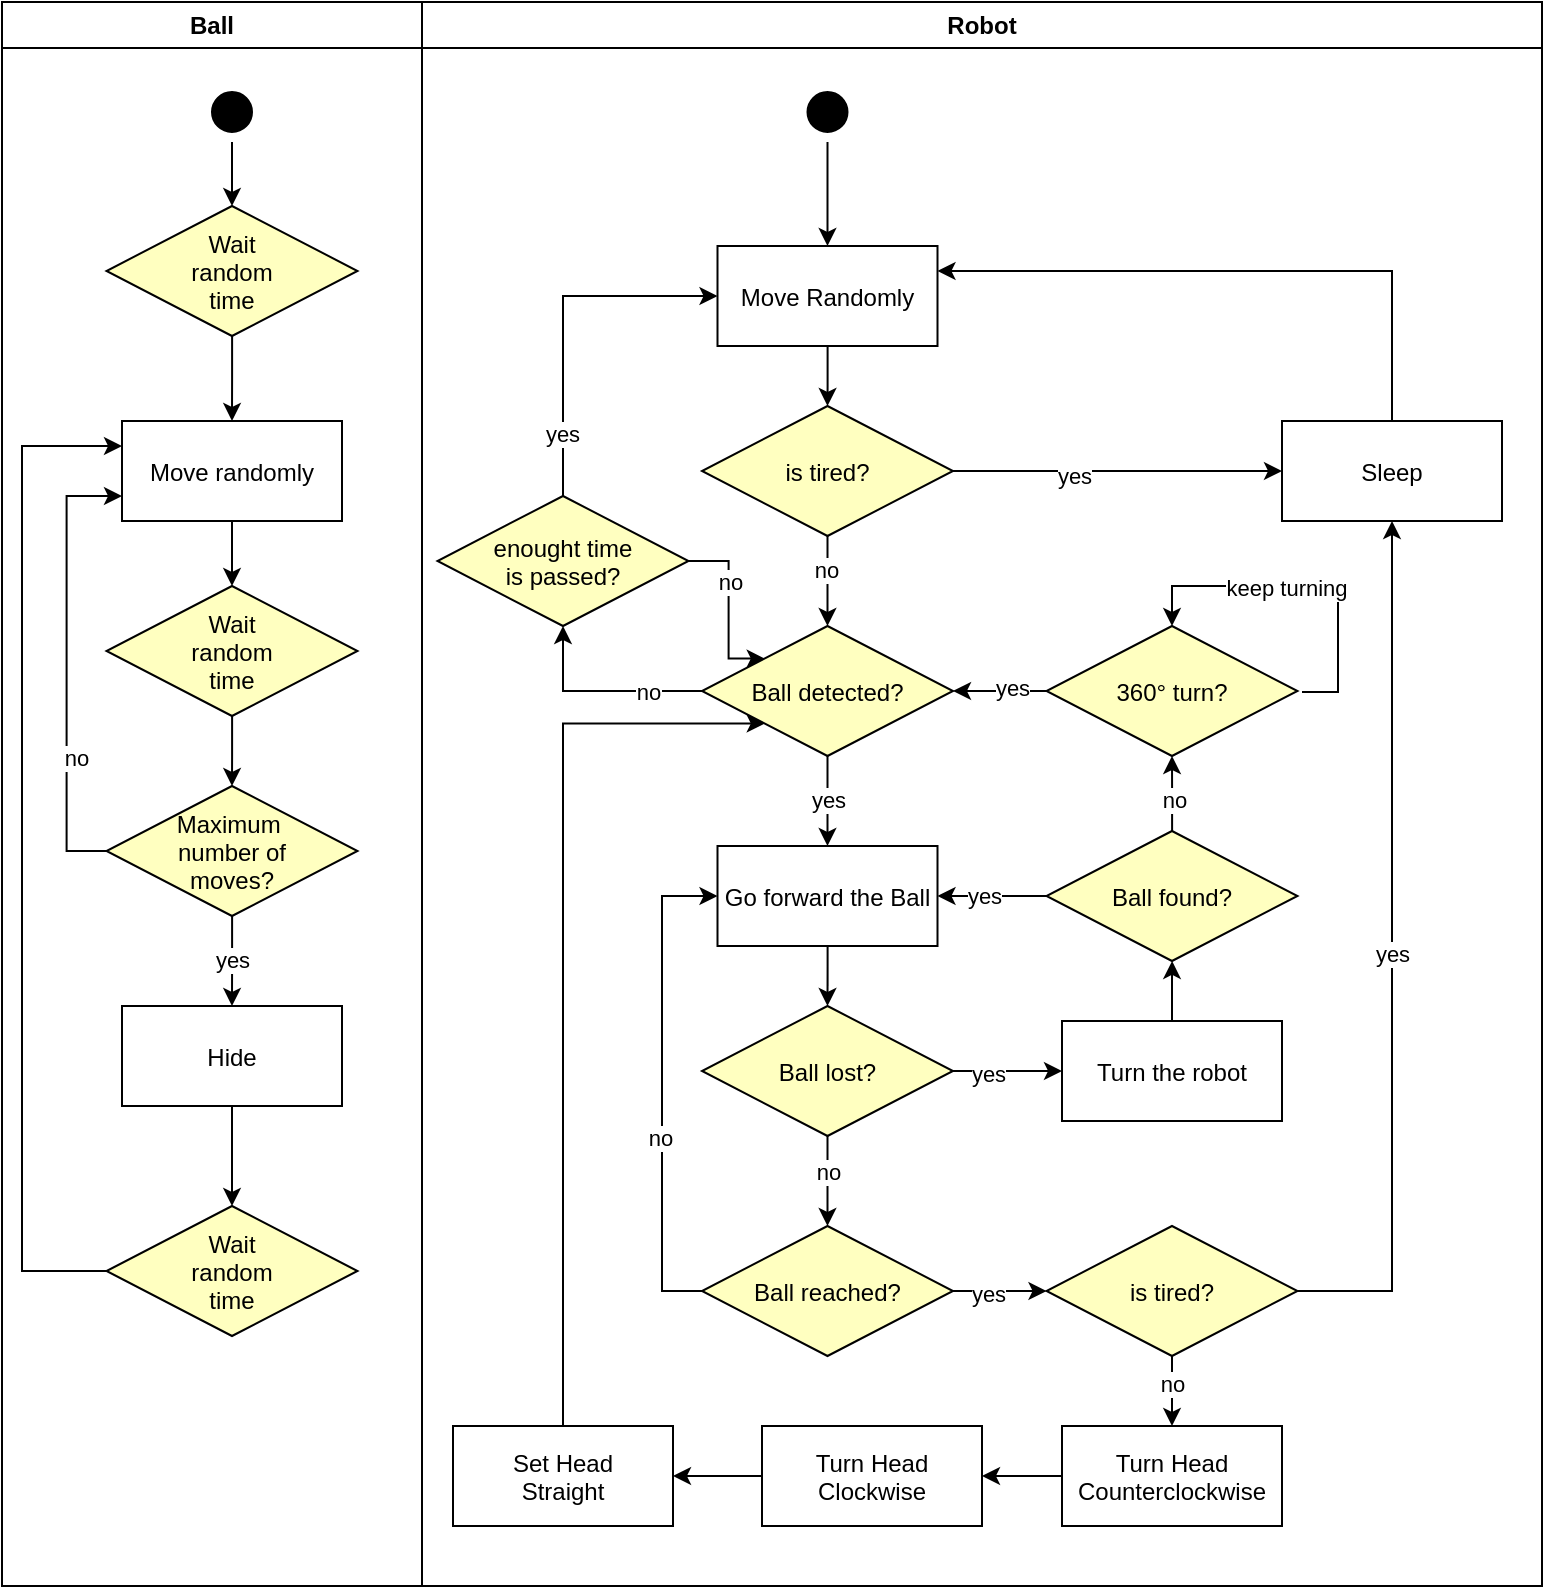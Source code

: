 <mxfile version="13.10.0" type="device"><diagram name="Page-1" id="e7e014a7-5840-1c2e-5031-d8a46d1fe8dd"><mxGraphModel dx="455" dy="288" grid="1" gridSize="10" guides="1" tooltips="1" connect="1" arrows="1" fold="1" page="1" pageScale="1" pageWidth="1169" pageHeight="826" background="#ffffff" math="0" shadow="0"><root><mxCell id="0"/><mxCell id="1" parent="0"/><mxCell id="2" value="Ball" style="swimlane;whiteSpace=wrap" parent="1" vertex="1"><mxGeometry x="230" y="128" width="210" height="792" as="geometry"/></mxCell><mxCell id="u93sCTIXP9IwfvygOG7k-47" style="edgeStyle=orthogonalEdgeStyle;rounded=0;orthogonalLoop=1;jettySize=auto;html=1;entryX=0.5;entryY=0;entryDx=0;entryDy=0;strokeColor=#000000;" parent="2" source="5" target="u93sCTIXP9IwfvygOG7k-46" edge="1"><mxGeometry relative="1" as="geometry"/></mxCell><mxCell id="5" value="" style="ellipse;shape=startState;fillColor=#000000;strokeColor=#FFFFFF;" parent="2" vertex="1"><mxGeometry x="100" y="40" width="30" height="30" as="geometry"/></mxCell><mxCell id="QI_0OjDq5cKJTYRGlTHd-41" style="edgeStyle=orthogonalEdgeStyle;rounded=0;orthogonalLoop=1;jettySize=auto;html=1;entryX=0.5;entryY=0;entryDx=0;entryDy=0;" edge="1" parent="2" source="7" target="QI_0OjDq5cKJTYRGlTHd-40"><mxGeometry relative="1" as="geometry"/></mxCell><mxCell id="7" value="Move randomly" style="" parent="2" vertex="1"><mxGeometry x="60" y="209.5" width="110" height="50" as="geometry"/></mxCell><mxCell id="QI_0OjDq5cKJTYRGlTHd-43" style="edgeStyle=orthogonalEdgeStyle;rounded=0;orthogonalLoop=1;jettySize=auto;html=1;entryX=0.5;entryY=0;entryDx=0;entryDy=0;" edge="1" parent="2" source="u93sCTIXP9IwfvygOG7k-46" target="7"><mxGeometry relative="1" as="geometry"/></mxCell><mxCell id="u93sCTIXP9IwfvygOG7k-46" value="Wait&#10;random&#10;time" style="rhombus;fillColor=#ffffc0;container=1;" parent="2" vertex="1"><mxGeometry x="52.25" y="102" width="125.5" height="65" as="geometry"/></mxCell><mxCell id="whG10WMrWG4GSqrVQmt7-35" value="yes" style="edgeStyle=orthogonalEdgeStyle;rounded=0;orthogonalLoop=1;jettySize=auto;html=1;entryX=0.5;entryY=0;entryDx=0;entryDy=0;" parent="2" source="whG10WMrWG4GSqrVQmt7-29" target="whG10WMrWG4GSqrVQmt7-34" edge="1"><mxGeometry relative="1" as="geometry"/></mxCell><mxCell id="whG10WMrWG4GSqrVQmt7-29" value="Maximum &#10;number of&#10;moves?" style="rhombus;fillColor=#ffffc0;" parent="2" vertex="1"><mxGeometry x="52.25" y="392" width="125.5" height="65" as="geometry"/></mxCell><mxCell id="whG10WMrWG4GSqrVQmt7-30" style="edgeStyle=orthogonalEdgeStyle;rounded=0;orthogonalLoop=1;jettySize=auto;html=1;entryX=0;entryY=0.75;entryDx=0;entryDy=0;exitX=0;exitY=0.5;exitDx=0;exitDy=0;" parent="2" source="whG10WMrWG4GSqrVQmt7-29" target="7" edge="1"><mxGeometry relative="1" as="geometry"><mxPoint x="115" y="432" as="targetPoint"/></mxGeometry></mxCell><mxCell id="whG10WMrWG4GSqrVQmt7-33" value="no" style="edgeLabel;html=1;align=center;verticalAlign=middle;resizable=0;points=[];" parent="whG10WMrWG4GSqrVQmt7-30" vertex="1" connectable="0"><mxGeometry x="-0.41" y="-4" relative="1" as="geometry"><mxPoint as="offset"/></mxGeometry></mxCell><mxCell id="whG10WMrWG4GSqrVQmt7-37" style="edgeStyle=orthogonalEdgeStyle;rounded=0;orthogonalLoop=1;jettySize=auto;html=1;entryX=0.5;entryY=0;entryDx=0;entryDy=0;" parent="2" source="whG10WMrWG4GSqrVQmt7-34" target="whG10WMrWG4GSqrVQmt7-36" edge="1"><mxGeometry relative="1" as="geometry"/></mxCell><mxCell id="whG10WMrWG4GSqrVQmt7-34" value="Hide" style="" parent="2" vertex="1"><mxGeometry x="60" y="502" width="110" height="50" as="geometry"/></mxCell><mxCell id="QI_0OjDq5cKJTYRGlTHd-44" style="edgeStyle=orthogonalEdgeStyle;rounded=0;orthogonalLoop=1;jettySize=auto;html=1;entryX=0;entryY=0.25;entryDx=0;entryDy=0;" edge="1" parent="2" source="whG10WMrWG4GSqrVQmt7-36" target="7"><mxGeometry relative="1" as="geometry"><Array as="points"><mxPoint x="10" y="635"/><mxPoint x="10" y="222"/></Array></mxGeometry></mxCell><mxCell id="whG10WMrWG4GSqrVQmt7-36" value="Wait&#10;random&#10;time" style="rhombus;fillColor=#ffffc0;container=1;" parent="2" vertex="1"><mxGeometry x="52.25" y="602" width="125.5" height="65" as="geometry"/></mxCell><mxCell id="QI_0OjDq5cKJTYRGlTHd-42" style="edgeStyle=orthogonalEdgeStyle;rounded=0;orthogonalLoop=1;jettySize=auto;html=1;entryX=0.5;entryY=0;entryDx=0;entryDy=0;" edge="1" parent="2" source="QI_0OjDq5cKJTYRGlTHd-40" target="whG10WMrWG4GSqrVQmt7-29"><mxGeometry relative="1" as="geometry"/></mxCell><mxCell id="QI_0OjDq5cKJTYRGlTHd-40" value="Wait&#10;random&#10;time" style="rhombus;fillColor=#ffffc0;container=1;" vertex="1" parent="2"><mxGeometry x="52.25" y="292" width="125.5" height="65" as="geometry"/></mxCell><mxCell id="3" value="Robot" style="swimlane;whiteSpace=wrap" parent="1" vertex="1"><mxGeometry x="440" y="128" width="560" height="792" as="geometry"/></mxCell><mxCell id="u93sCTIXP9IwfvygOG7k-42" style="edgeStyle=orthogonalEdgeStyle;rounded=0;orthogonalLoop=1;jettySize=auto;html=1;strokeColor=#000000;" parent="3" source="13" target="15" edge="1"><mxGeometry relative="1" as="geometry"/></mxCell><mxCell id="13" value="" style="ellipse;shape=startState;fillColor=#000000;strokeColor=#FFFFFF;" parent="3" vertex="1"><mxGeometry x="187.75" y="40" width="30" height="30" as="geometry"/></mxCell><mxCell id="-7GAw2Xyjq8MD03p6a5v-22" style="edgeStyle=orthogonalEdgeStyle;rounded=0;orthogonalLoop=1;jettySize=auto;html=1;" parent="3" source="15" target="-7GAw2Xyjq8MD03p6a5v-21" edge="1"><mxGeometry relative="1" as="geometry"/></mxCell><mxCell id="15" value="Move Randomly" style="" parent="3" vertex="1"><mxGeometry x="147.75" y="122" width="110" height="50" as="geometry"/></mxCell><mxCell id="u93sCTIXP9IwfvygOG7k-58" value="yes" style="edgeStyle=orthogonalEdgeStyle;rounded=0;orthogonalLoop=1;jettySize=auto;html=1;entryX=0.5;entryY=0;entryDx=0;entryDy=0;strokeColor=#000000;" parent="3" source="u93sCTIXP9IwfvygOG7k-52" target="u93sCTIXP9IwfvygOG7k-57" edge="1"><mxGeometry relative="1" as="geometry"/></mxCell><mxCell id="-7GAw2Xyjq8MD03p6a5v-28" style="edgeStyle=orthogonalEdgeStyle;rounded=0;orthogonalLoop=1;jettySize=auto;html=1;entryX=0.5;entryY=1;entryDx=0;entryDy=0;" parent="3" source="u93sCTIXP9IwfvygOG7k-52" target="-7GAw2Xyjq8MD03p6a5v-27" edge="1"><mxGeometry relative="1" as="geometry"/></mxCell><mxCell id="-7GAw2Xyjq8MD03p6a5v-29" value="no" style="edgeLabel;html=1;align=center;verticalAlign=middle;resizable=0;points=[];" parent="-7GAw2Xyjq8MD03p6a5v-28" vertex="1" connectable="0"><mxGeometry x="-0.467" relative="1" as="geometry"><mxPoint as="offset"/></mxGeometry></mxCell><mxCell id="u93sCTIXP9IwfvygOG7k-52" value="Ball detected?" style="rhombus;fillColor=#ffffc0;" parent="3" vertex="1"><mxGeometry x="140" y="312" width="125.5" height="65" as="geometry"/></mxCell><mxCell id="QI_0OjDq5cKJTYRGlTHd-16" style="edgeStyle=orthogonalEdgeStyle;rounded=0;orthogonalLoop=1;jettySize=auto;html=1;entryX=0.5;entryY=0;entryDx=0;entryDy=0;" edge="1" parent="3" source="u93sCTIXP9IwfvygOG7k-57" target="QI_0OjDq5cKJTYRGlTHd-15"><mxGeometry relative="1" as="geometry"/></mxCell><mxCell id="u93sCTIXP9IwfvygOG7k-57" value="Go forward the Ball" style="" parent="3" vertex="1"><mxGeometry x="147.75" y="422" width="110" height="50" as="geometry"/></mxCell><mxCell id="whG10WMrWG4GSqrVQmt7-53" style="edgeStyle=orthogonalEdgeStyle;rounded=0;orthogonalLoop=1;jettySize=auto;html=1;entryX=0.5;entryY=0;entryDx=0;entryDy=0;exitX=0.5;exitY=1;exitDx=0;exitDy=0;" parent="3" source="u93sCTIXP9IwfvygOG7k-64" target="whG10WMrWG4GSqrVQmt7-49" edge="1"><mxGeometry relative="1" as="geometry"/></mxCell><mxCell id="whG10WMrWG4GSqrVQmt7-54" value="no" style="edgeLabel;html=1;align=center;verticalAlign=middle;resizable=0;points=[];" parent="whG10WMrWG4GSqrVQmt7-53" vertex="1" connectable="0"><mxGeometry x="-0.315" relative="1" as="geometry"><mxPoint y="2" as="offset"/></mxGeometry></mxCell><mxCell id="u93sCTIXP9IwfvygOG7k-64" value="is tired?" style="rhombus;fillColor=#ffffc0;" parent="3" vertex="1"><mxGeometry x="312.25" y="612" width="125.5" height="65" as="geometry"/></mxCell><mxCell id="whG10WMrWG4GSqrVQmt7-55" style="edgeStyle=orthogonalEdgeStyle;rounded=0;orthogonalLoop=1;jettySize=auto;html=1;entryX=1;entryY=0.5;entryDx=0;entryDy=0;" parent="3" source="whG10WMrWG4GSqrVQmt7-49" target="whG10WMrWG4GSqrVQmt7-52" edge="1"><mxGeometry relative="1" as="geometry"/></mxCell><mxCell id="whG10WMrWG4GSqrVQmt7-49" value="Turn Head&#10;Counterclockwise" style="" parent="3" vertex="1"><mxGeometry x="320" y="712" width="110" height="50" as="geometry"/></mxCell><mxCell id="whG10WMrWG4GSqrVQmt7-57" style="edgeStyle=orthogonalEdgeStyle;rounded=0;orthogonalLoop=1;jettySize=auto;html=1;entryX=1;entryY=0.5;entryDx=0;entryDy=0;" parent="3" source="whG10WMrWG4GSqrVQmt7-52" target="whG10WMrWG4GSqrVQmt7-56" edge="1"><mxGeometry relative="1" as="geometry"/></mxCell><mxCell id="whG10WMrWG4GSqrVQmt7-52" value="Turn Head&#10;Clockwise" style="" parent="3" vertex="1"><mxGeometry x="170" y="712" width="110" height="50" as="geometry"/></mxCell><mxCell id="whG10WMrWG4GSqrVQmt7-58" style="edgeStyle=orthogonalEdgeStyle;rounded=0;orthogonalLoop=1;jettySize=auto;html=1;entryX=0;entryY=1;entryDx=0;entryDy=0;" parent="3" source="whG10WMrWG4GSqrVQmt7-56" target="u93sCTIXP9IwfvygOG7k-52" edge="1"><mxGeometry relative="1" as="geometry"><Array as="points"><mxPoint x="71" y="361"/></Array></mxGeometry></mxCell><mxCell id="whG10WMrWG4GSqrVQmt7-56" value="Set Head&#10;Straight" style="" parent="3" vertex="1"><mxGeometry x="15.5" y="712" width="110" height="50" as="geometry"/></mxCell><mxCell id="-7GAw2Xyjq8MD03p6a5v-25" style="edgeStyle=orthogonalEdgeStyle;rounded=0;orthogonalLoop=1;jettySize=auto;html=1;entryX=0.5;entryY=0;entryDx=0;entryDy=0;" parent="3" source="-7GAw2Xyjq8MD03p6a5v-21" target="u93sCTIXP9IwfvygOG7k-52" edge="1"><mxGeometry relative="1" as="geometry"><Array as="points"><mxPoint x="203" y="272"/><mxPoint x="203" y="272"/></Array></mxGeometry></mxCell><mxCell id="-7GAw2Xyjq8MD03p6a5v-26" value="no" style="edgeLabel;html=1;align=center;verticalAlign=middle;resizable=0;points=[];" parent="-7GAw2Xyjq8MD03p6a5v-25" vertex="1" connectable="0"><mxGeometry x="-0.259" y="-1" relative="1" as="geometry"><mxPoint as="offset"/></mxGeometry></mxCell><mxCell id="-7GAw2Xyjq8MD03p6a5v-21" value="is tired?" style="rhombus;fillColor=#ffffc0;" parent="3" vertex="1"><mxGeometry x="140" y="202" width="125.5" height="65" as="geometry"/></mxCell><mxCell id="-7GAw2Xyjq8MD03p6a5v-30" style="edgeStyle=orthogonalEdgeStyle;rounded=0;orthogonalLoop=1;jettySize=auto;html=1;entryX=0;entryY=0;entryDx=0;entryDy=0;" parent="3" source="-7GAw2Xyjq8MD03p6a5v-27" target="u93sCTIXP9IwfvygOG7k-52" edge="1"><mxGeometry relative="1" as="geometry"/></mxCell><mxCell id="-7GAw2Xyjq8MD03p6a5v-31" value="no" style="edgeLabel;html=1;align=center;verticalAlign=middle;resizable=0;points=[];" parent="-7GAw2Xyjq8MD03p6a5v-30" vertex="1" connectable="0"><mxGeometry x="-0.308" relative="1" as="geometry"><mxPoint as="offset"/></mxGeometry></mxCell><mxCell id="-7GAw2Xyjq8MD03p6a5v-32" style="edgeStyle=orthogonalEdgeStyle;rounded=0;orthogonalLoop=1;jettySize=auto;html=1;entryX=0;entryY=0.5;entryDx=0;entryDy=0;exitX=0.5;exitY=0;exitDx=0;exitDy=0;" parent="3" source="-7GAw2Xyjq8MD03p6a5v-27" target="15" edge="1"><mxGeometry relative="1" as="geometry"/></mxCell><mxCell id="-7GAw2Xyjq8MD03p6a5v-33" value="yes" style="edgeLabel;html=1;align=center;verticalAlign=middle;resizable=0;points=[];" parent="-7GAw2Xyjq8MD03p6a5v-32" vertex="1" connectable="0"><mxGeometry x="-0.652" y="1" relative="1" as="geometry"><mxPoint as="offset"/></mxGeometry></mxCell><mxCell id="-7GAw2Xyjq8MD03p6a5v-27" value="enought time&#10;is passed?" style="rhombus;fillColor=#ffffc0;" parent="3" vertex="1"><mxGeometry x="7.75" y="247" width="125.5" height="65" as="geometry"/></mxCell><mxCell id="QI_0OjDq5cKJTYRGlTHd-20" style="edgeStyle=orthogonalEdgeStyle;rounded=0;orthogonalLoop=1;jettySize=auto;html=1;entryX=0;entryY=0.5;entryDx=0;entryDy=0;" edge="1" parent="3" source="QI_0OjDq5cKJTYRGlTHd-15" target="QI_0OjDq5cKJTYRGlTHd-19"><mxGeometry relative="1" as="geometry"/></mxCell><mxCell id="QI_0OjDq5cKJTYRGlTHd-21" value="yes" style="edgeLabel;html=1;align=center;verticalAlign=middle;resizable=0;points=[];" vertex="1" connectable="0" parent="QI_0OjDq5cKJTYRGlTHd-20"><mxGeometry x="-0.35" y="-1" relative="1" as="geometry"><mxPoint as="offset"/></mxGeometry></mxCell><mxCell id="QI_0OjDq5cKJTYRGlTHd-34" style="edgeStyle=orthogonalEdgeStyle;rounded=0;orthogonalLoop=1;jettySize=auto;html=1;entryX=0.5;entryY=0;entryDx=0;entryDy=0;" edge="1" parent="3" source="QI_0OjDq5cKJTYRGlTHd-15" target="QI_0OjDq5cKJTYRGlTHd-33"><mxGeometry relative="1" as="geometry"/></mxCell><mxCell id="QI_0OjDq5cKJTYRGlTHd-35" value="no" style="edgeLabel;html=1;align=center;verticalAlign=middle;resizable=0;points=[];" vertex="1" connectable="0" parent="QI_0OjDq5cKJTYRGlTHd-34"><mxGeometry x="-0.215" relative="1" as="geometry"><mxPoint as="offset"/></mxGeometry></mxCell><mxCell id="QI_0OjDq5cKJTYRGlTHd-15" value="Ball lost?" style="rhombus;fillColor=#ffffc0;" vertex="1" parent="3"><mxGeometry x="140" y="502" width="125.5" height="65" as="geometry"/></mxCell><mxCell id="QI_0OjDq5cKJTYRGlTHd-23" style="edgeStyle=orthogonalEdgeStyle;rounded=0;orthogonalLoop=1;jettySize=auto;html=1;" edge="1" parent="3" source="QI_0OjDq5cKJTYRGlTHd-19" target="QI_0OjDq5cKJTYRGlTHd-22"><mxGeometry relative="1" as="geometry"/></mxCell><mxCell id="QI_0OjDq5cKJTYRGlTHd-19" value="Turn the robot" style="" vertex="1" parent="3"><mxGeometry x="320" y="509.5" width="110" height="50" as="geometry"/></mxCell><mxCell id="QI_0OjDq5cKJTYRGlTHd-24" style="edgeStyle=orthogonalEdgeStyle;rounded=0;orthogonalLoop=1;jettySize=auto;html=1;entryX=1;entryY=0.5;entryDx=0;entryDy=0;" edge="1" parent="3" source="QI_0OjDq5cKJTYRGlTHd-22" target="u93sCTIXP9IwfvygOG7k-57"><mxGeometry relative="1" as="geometry"/></mxCell><mxCell id="QI_0OjDq5cKJTYRGlTHd-25" value="yes" style="edgeLabel;html=1;align=center;verticalAlign=middle;resizable=0;points=[];" vertex="1" connectable="0" parent="QI_0OjDq5cKJTYRGlTHd-24"><mxGeometry x="0.171" relative="1" as="geometry"><mxPoint as="offset"/></mxGeometry></mxCell><mxCell id="QI_0OjDq5cKJTYRGlTHd-27" style="edgeStyle=orthogonalEdgeStyle;rounded=0;orthogonalLoop=1;jettySize=auto;html=1;entryX=0.5;entryY=1;entryDx=0;entryDy=0;" edge="1" parent="3" source="QI_0OjDq5cKJTYRGlTHd-22" target="QI_0OjDq5cKJTYRGlTHd-26"><mxGeometry relative="1" as="geometry"/></mxCell><mxCell id="QI_0OjDq5cKJTYRGlTHd-28" value="no" style="edgeLabel;html=1;align=center;verticalAlign=middle;resizable=0;points=[];" vertex="1" connectable="0" parent="QI_0OjDq5cKJTYRGlTHd-27"><mxGeometry x="-0.227" y="-1" relative="1" as="geometry"><mxPoint y="-1" as="offset"/></mxGeometry></mxCell><mxCell id="QI_0OjDq5cKJTYRGlTHd-22" value="Ball found?" style="rhombus;fillColor=#ffffc0;" vertex="1" parent="3"><mxGeometry x="312.25" y="414.5" width="125.5" height="65" as="geometry"/></mxCell><mxCell id="QI_0OjDq5cKJTYRGlTHd-31" style="edgeStyle=orthogonalEdgeStyle;rounded=0;orthogonalLoop=1;jettySize=auto;html=1;entryX=1;entryY=0.5;entryDx=0;entryDy=0;" edge="1" parent="3" source="QI_0OjDq5cKJTYRGlTHd-26" target="u93sCTIXP9IwfvygOG7k-52"><mxGeometry relative="1" as="geometry"/></mxCell><mxCell id="QI_0OjDq5cKJTYRGlTHd-32" value="yes" style="edgeLabel;html=1;align=center;verticalAlign=middle;resizable=0;points=[];" vertex="1" connectable="0" parent="QI_0OjDq5cKJTYRGlTHd-31"><mxGeometry x="-0.25" y="-2" relative="1" as="geometry"><mxPoint as="offset"/></mxGeometry></mxCell><mxCell id="QI_0OjDq5cKJTYRGlTHd-26" value="360° turn?" style="rhombus;fillColor=#ffffc0;" vertex="1" parent="3"><mxGeometry x="312.25" y="312" width="125.5" height="65" as="geometry"/></mxCell><mxCell id="QI_0OjDq5cKJTYRGlTHd-29" style="edgeStyle=orthogonalEdgeStyle;rounded=0;orthogonalLoop=1;jettySize=auto;html=1;entryX=0.5;entryY=0;entryDx=0;entryDy=0;" edge="1" parent="3" target="QI_0OjDq5cKJTYRGlTHd-26"><mxGeometry relative="1" as="geometry"><mxPoint x="440" y="345" as="sourcePoint"/><Array as="points"><mxPoint x="458" y="345"/><mxPoint x="458" y="292"/><mxPoint x="375" y="292"/></Array></mxGeometry></mxCell><mxCell id="QI_0OjDq5cKJTYRGlTHd-30" value="keep turning" style="edgeLabel;html=1;align=center;verticalAlign=middle;resizable=0;points=[];" vertex="1" connectable="0" parent="QI_0OjDq5cKJTYRGlTHd-29"><mxGeometry x="0.117" y="1" relative="1" as="geometry"><mxPoint as="offset"/></mxGeometry></mxCell><mxCell id="QI_0OjDq5cKJTYRGlTHd-36" style="edgeStyle=orthogonalEdgeStyle;rounded=0;orthogonalLoop=1;jettySize=auto;html=1;entryX=0;entryY=0.5;entryDx=0;entryDy=0;" edge="1" parent="3" source="QI_0OjDq5cKJTYRGlTHd-33" target="u93sCTIXP9IwfvygOG7k-64"><mxGeometry relative="1" as="geometry"/></mxCell><mxCell id="QI_0OjDq5cKJTYRGlTHd-37" value="yes" style="edgeLabel;html=1;align=center;verticalAlign=middle;resizable=0;points=[];" vertex="1" connectable="0" parent="QI_0OjDq5cKJTYRGlTHd-36"><mxGeometry x="-0.251" relative="1" as="geometry"><mxPoint y="1" as="offset"/></mxGeometry></mxCell><mxCell id="QI_0OjDq5cKJTYRGlTHd-38" style="edgeStyle=orthogonalEdgeStyle;rounded=0;orthogonalLoop=1;jettySize=auto;html=1;entryX=0;entryY=0.5;entryDx=0;entryDy=0;" edge="1" parent="3" source="QI_0OjDq5cKJTYRGlTHd-33" target="u93sCTIXP9IwfvygOG7k-57"><mxGeometry relative="1" as="geometry"><Array as="points"><mxPoint x="120" y="645"/><mxPoint x="120" y="447"/></Array></mxGeometry></mxCell><mxCell id="QI_0OjDq5cKJTYRGlTHd-39" value="no" style="edgeLabel;html=1;align=center;verticalAlign=middle;resizable=0;points=[];" vertex="1" connectable="0" parent="QI_0OjDq5cKJTYRGlTHd-38"><mxGeometry x="-0.212" y="1" relative="1" as="geometry"><mxPoint as="offset"/></mxGeometry></mxCell><mxCell id="QI_0OjDq5cKJTYRGlTHd-33" value="Ball reached?" style="rhombus;fillColor=#ffffc0;" vertex="1" parent="3"><mxGeometry x="140" y="612" width="125.5" height="65" as="geometry"/></mxCell><mxCell id="u93sCTIXP9IwfvygOG7k-54" value="Sleep" style="" parent="1" vertex="1"><mxGeometry x="870" y="337.5" width="110" height="50" as="geometry"/></mxCell><mxCell id="u93sCTIXP9IwfvygOG7k-56" style="edgeStyle=orthogonalEdgeStyle;rounded=0;orthogonalLoop=1;jettySize=auto;html=1;entryX=1;entryY=0.25;entryDx=0;entryDy=0;strokeColor=#000000;exitX=0.5;exitY=0;exitDx=0;exitDy=0;" parent="1" source="u93sCTIXP9IwfvygOG7k-54" target="15" edge="1"><mxGeometry relative="1" as="geometry"><Array as="points"><mxPoint x="925" y="263"/></Array></mxGeometry></mxCell><mxCell id="u93sCTIXP9IwfvygOG7k-66" value="yes" style="edgeStyle=orthogonalEdgeStyle;rounded=0;orthogonalLoop=1;jettySize=auto;html=1;entryX=0.5;entryY=1;entryDx=0;entryDy=0;strokeColor=#000000;exitX=1;exitY=0.5;exitDx=0;exitDy=0;" parent="1" source="u93sCTIXP9IwfvygOG7k-64" target="u93sCTIXP9IwfvygOG7k-54" edge="1"><mxGeometry relative="1" as="geometry"/></mxCell><mxCell id="-7GAw2Xyjq8MD03p6a5v-23" style="edgeStyle=orthogonalEdgeStyle;rounded=0;orthogonalLoop=1;jettySize=auto;html=1;entryX=0;entryY=0.5;entryDx=0;entryDy=0;" parent="1" source="-7GAw2Xyjq8MD03p6a5v-21" target="u93sCTIXP9IwfvygOG7k-54" edge="1"><mxGeometry relative="1" as="geometry"/></mxCell><mxCell id="-7GAw2Xyjq8MD03p6a5v-24" value="yes" style="edgeLabel;html=1;align=center;verticalAlign=middle;resizable=0;points=[];" parent="-7GAw2Xyjq8MD03p6a5v-23" vertex="1" connectable="0"><mxGeometry x="-0.267" y="-2" relative="1" as="geometry"><mxPoint as="offset"/></mxGeometry></mxCell></root></mxGraphModel></diagram></mxfile>